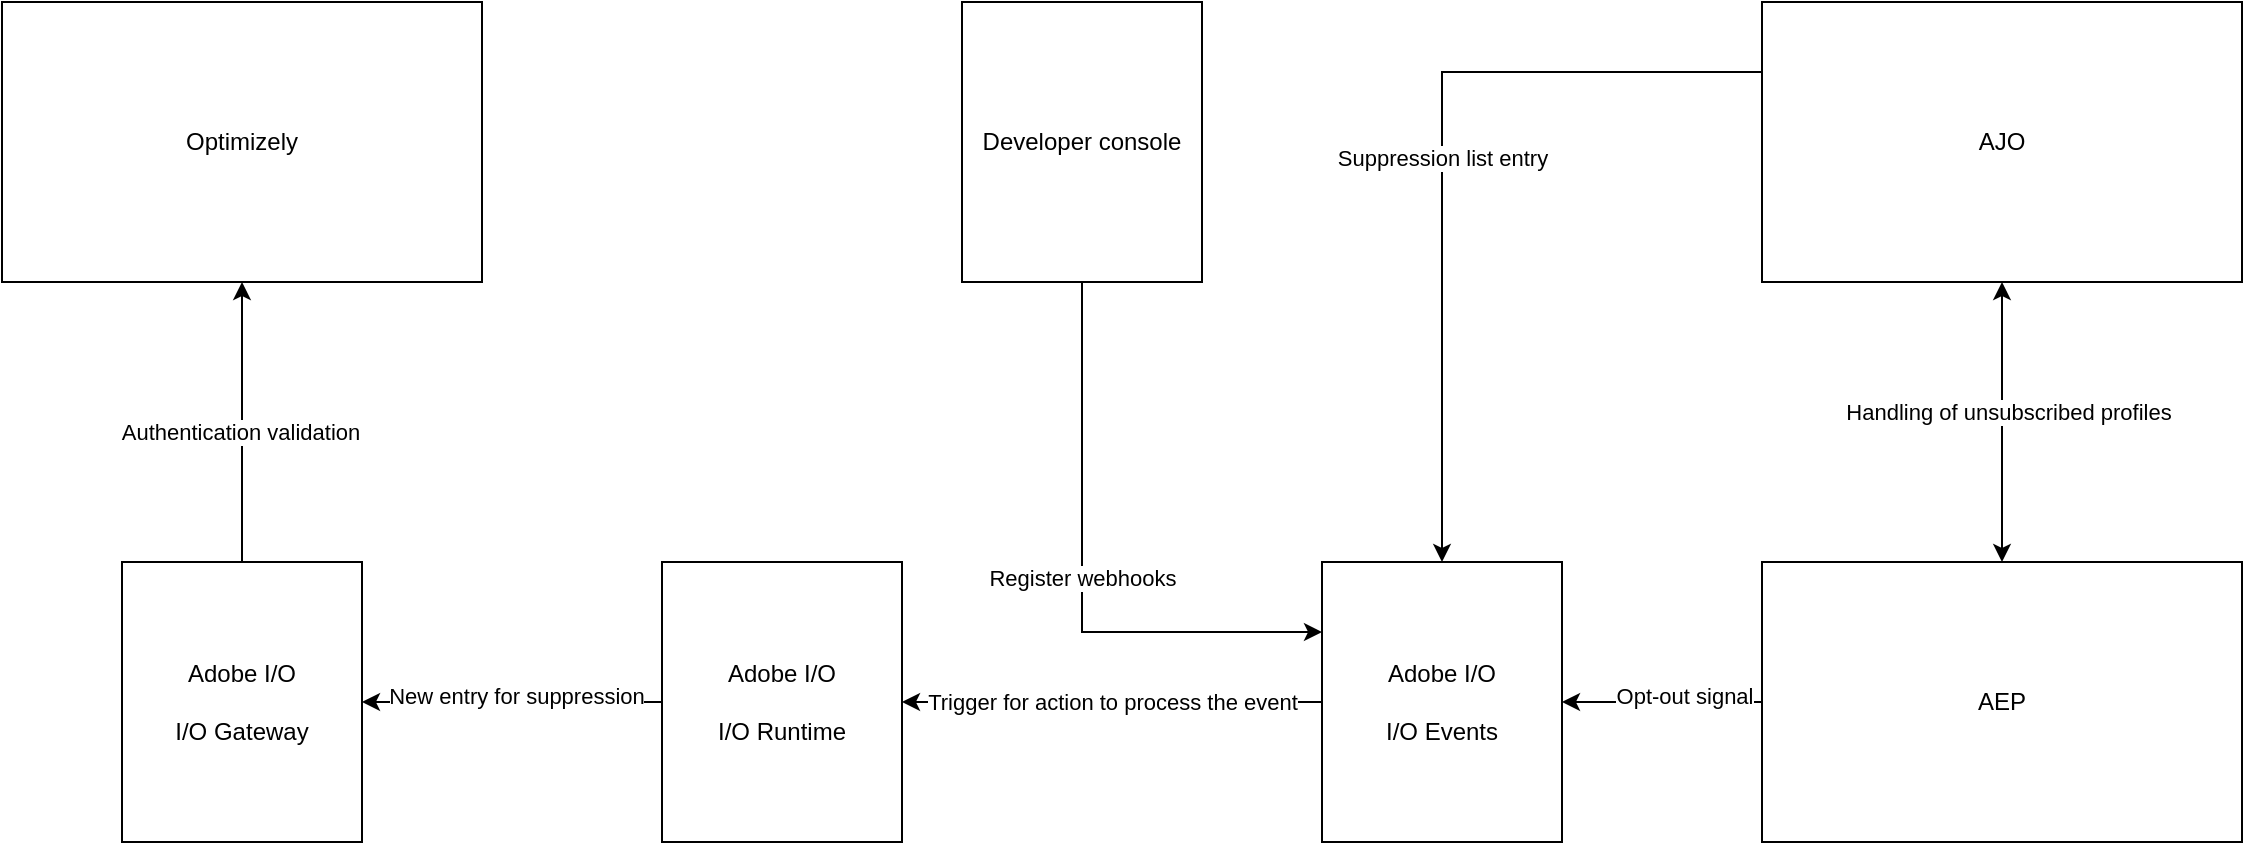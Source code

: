 <mxfile version="20.8.15" type="github">
  <diagram name="Page-1" id="acfl4QLDFEIcwO-fo6fv">
    <mxGraphModel dx="1509" dy="838" grid="1" gridSize="10" guides="1" tooltips="1" connect="1" arrows="1" fold="1" page="1" pageScale="1" pageWidth="1654" pageHeight="1169" math="0" shadow="0">
      <root>
        <mxCell id="0" />
        <mxCell id="1" parent="0" />
        <mxCell id="xdOmlFDBoD0OPp4gdqih-10" style="edgeStyle=orthogonalEdgeStyle;rounded=0;orthogonalLoop=1;jettySize=auto;html=1;exitX=0.5;exitY=1;exitDx=0;exitDy=0;entryX=0.5;entryY=0;entryDx=0;entryDy=0;endArrow=classic;endFill=1;startArrow=classic;startFill=1;" parent="1" source="xdOmlFDBoD0OPp4gdqih-2" target="xdOmlFDBoD0OPp4gdqih-8" edge="1">
          <mxGeometry relative="1" as="geometry" />
        </mxCell>
        <mxCell id="VhSR_AF54bUEmmoor4YM-3" value="Handling of unsubscribed profiles" style="edgeLabel;html=1;align=center;verticalAlign=middle;resizable=0;points=[];" vertex="1" connectable="0" parent="xdOmlFDBoD0OPp4gdqih-10">
          <mxGeometry x="-0.069" y="3" relative="1" as="geometry">
            <mxPoint as="offset" />
          </mxGeometry>
        </mxCell>
        <mxCell id="xdOmlFDBoD0OPp4gdqih-22" value="Suppression list entry" style="edgeStyle=orthogonalEdgeStyle;rounded=0;orthogonalLoop=1;jettySize=auto;html=1;exitX=0;exitY=0.25;exitDx=0;exitDy=0;entryX=0.5;entryY=0;entryDx=0;entryDy=0;startArrow=none;startFill=0;endArrow=classic;endFill=1;" parent="1" source="xdOmlFDBoD0OPp4gdqih-2" target="xdOmlFDBoD0OPp4gdqih-20" edge="1">
          <mxGeometry relative="1" as="geometry" />
        </mxCell>
        <mxCell id="xdOmlFDBoD0OPp4gdqih-2" value="AJO" style="rounded=0;whiteSpace=wrap;html=1;" parent="1" vertex="1">
          <mxGeometry x="1110" y="400" width="240" height="140" as="geometry" />
        </mxCell>
        <mxCell id="xdOmlFDBoD0OPp4gdqih-3" value="Optimizely" style="rounded=0;whiteSpace=wrap;html=1;" parent="1" vertex="1">
          <mxGeometry x="230" y="400" width="240" height="140" as="geometry" />
        </mxCell>
        <mxCell id="xdOmlFDBoD0OPp4gdqih-23" style="edgeStyle=orthogonalEdgeStyle;rounded=0;orthogonalLoop=1;jettySize=auto;html=1;exitX=0;exitY=0.5;exitDx=0;exitDy=0;entryX=1;entryY=0.5;entryDx=0;entryDy=0;startArrow=none;startFill=0;endArrow=classic;endFill=1;" parent="1" source="xdOmlFDBoD0OPp4gdqih-8" target="xdOmlFDBoD0OPp4gdqih-20" edge="1">
          <mxGeometry relative="1" as="geometry" />
        </mxCell>
        <mxCell id="xdOmlFDBoD0OPp4gdqih-24" value="Opt-out signal" style="edgeLabel;html=1;align=center;verticalAlign=middle;resizable=0;points=[];" parent="xdOmlFDBoD0OPp4gdqih-23" vertex="1" connectable="0">
          <mxGeometry x="-0.213" y="-3" relative="1" as="geometry">
            <mxPoint as="offset" />
          </mxGeometry>
        </mxCell>
        <mxCell id="xdOmlFDBoD0OPp4gdqih-8" value="AEP" style="rounded=0;whiteSpace=wrap;html=1;" parent="1" vertex="1">
          <mxGeometry x="1110" y="680" width="240" height="140" as="geometry" />
        </mxCell>
        <mxCell id="xdOmlFDBoD0OPp4gdqih-25" value="Trigger for action to process the event" style="edgeStyle=orthogonalEdgeStyle;rounded=0;orthogonalLoop=1;jettySize=auto;html=1;exitX=0;exitY=0.5;exitDx=0;exitDy=0;startArrow=none;startFill=0;endArrow=classic;endFill=1;" parent="1" source="xdOmlFDBoD0OPp4gdqih-20" target="xdOmlFDBoD0OPp4gdqih-21" edge="1">
          <mxGeometry relative="1" as="geometry" />
        </mxCell>
        <mxCell id="xdOmlFDBoD0OPp4gdqih-20" value="Adobe I/O&lt;br&gt;&lt;br&gt;I/O Events" style="rounded=0;whiteSpace=wrap;html=1;" parent="1" vertex="1">
          <mxGeometry x="890" y="680" width="120" height="140" as="geometry" />
        </mxCell>
        <mxCell id="xdOmlFDBoD0OPp4gdqih-27" style="edgeStyle=orthogonalEdgeStyle;rounded=0;orthogonalLoop=1;jettySize=auto;html=1;exitX=0;exitY=0.5;exitDx=0;exitDy=0;startArrow=none;startFill=0;endArrow=classic;endFill=1;" parent="1" source="xdOmlFDBoD0OPp4gdqih-21" target="xdOmlFDBoD0OPp4gdqih-26" edge="1">
          <mxGeometry relative="1" as="geometry" />
        </mxCell>
        <mxCell id="xdOmlFDBoD0OPp4gdqih-29" value="New entry for suppression" style="edgeLabel;html=1;align=center;verticalAlign=middle;resizable=0;points=[];" parent="xdOmlFDBoD0OPp4gdqih-27" vertex="1" connectable="0">
          <mxGeometry x="-0.017" y="-3" relative="1" as="geometry">
            <mxPoint as="offset" />
          </mxGeometry>
        </mxCell>
        <mxCell id="xdOmlFDBoD0OPp4gdqih-21" value="Adobe I/O&lt;br&gt;&lt;br&gt;I/O Runtime" style="rounded=0;whiteSpace=wrap;html=1;" parent="1" vertex="1">
          <mxGeometry x="560" y="680" width="120" height="140" as="geometry" />
        </mxCell>
        <mxCell id="xdOmlFDBoD0OPp4gdqih-28" style="edgeStyle=orthogonalEdgeStyle;rounded=0;orthogonalLoop=1;jettySize=auto;html=1;exitX=0.5;exitY=0;exitDx=0;exitDy=0;entryX=0.5;entryY=1;entryDx=0;entryDy=0;startArrow=none;startFill=0;endArrow=classic;endFill=1;" parent="1" source="xdOmlFDBoD0OPp4gdqih-26" target="xdOmlFDBoD0OPp4gdqih-3" edge="1">
          <mxGeometry relative="1" as="geometry" />
        </mxCell>
        <mxCell id="xdOmlFDBoD0OPp4gdqih-30" value="Authentication validation" style="edgeLabel;html=1;align=center;verticalAlign=middle;resizable=0;points=[];" parent="xdOmlFDBoD0OPp4gdqih-28" vertex="1" connectable="0">
          <mxGeometry x="-0.066" y="1" relative="1" as="geometry">
            <mxPoint as="offset" />
          </mxGeometry>
        </mxCell>
        <mxCell id="xdOmlFDBoD0OPp4gdqih-26" value="Adobe I/O&lt;br&gt;&lt;br&gt;I/O Gateway" style="rounded=0;whiteSpace=wrap;html=1;" parent="1" vertex="1">
          <mxGeometry x="290" y="680" width="120" height="140" as="geometry" />
        </mxCell>
        <mxCell id="VhSR_AF54bUEmmoor4YM-2" value="Register webhooks" style="edgeStyle=orthogonalEdgeStyle;rounded=0;orthogonalLoop=1;jettySize=auto;html=1;exitX=0.5;exitY=1;exitDx=0;exitDy=0;entryX=0;entryY=0.25;entryDx=0;entryDy=0;startArrow=none;startFill=0;endArrow=classic;endFill=1;" edge="1" parent="1" source="VhSR_AF54bUEmmoor4YM-1" target="xdOmlFDBoD0OPp4gdqih-20">
          <mxGeometry relative="1" as="geometry" />
        </mxCell>
        <mxCell id="VhSR_AF54bUEmmoor4YM-1" value="Developer console" style="rounded=0;whiteSpace=wrap;html=1;" vertex="1" parent="1">
          <mxGeometry x="710" y="400" width="120" height="140" as="geometry" />
        </mxCell>
      </root>
    </mxGraphModel>
  </diagram>
</mxfile>
